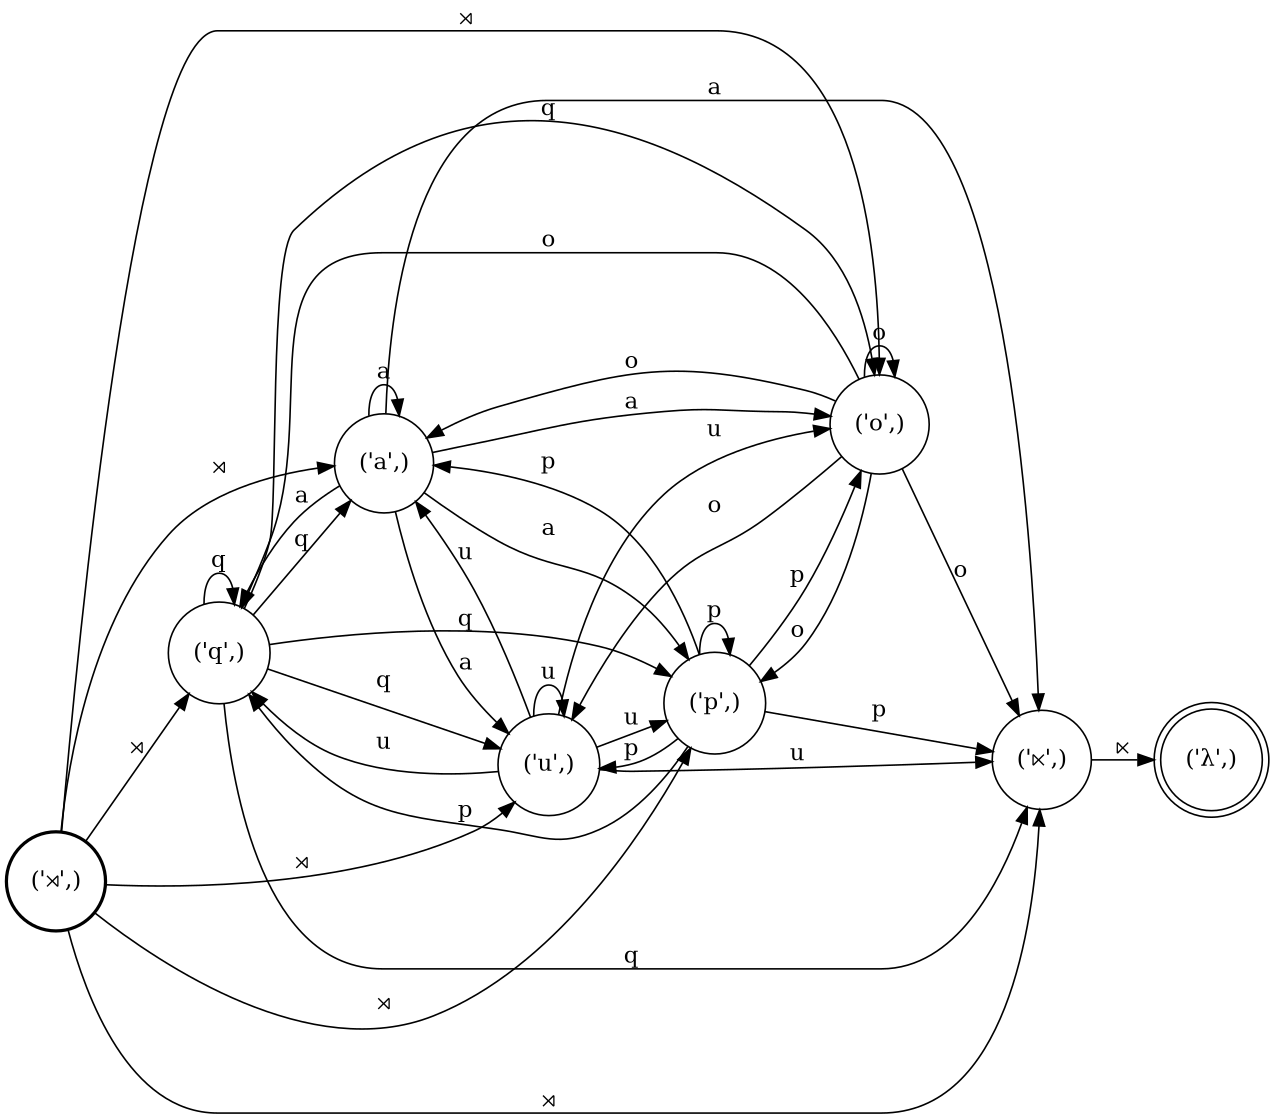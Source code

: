 digraph FST {
rankdir = LR;
size = "8.5,11";
center = 1;
orientation = Portrait;
ranksep = "0.4";
nodesep = "0.25";
7 [label = "('⋊',)", shape = circle, style = bold, fontsize = 14]
	7 -> 2 [label = "⋊", fontsize = 14];
	7 -> 4 [label = "⋊", fontsize = 14];
	7 -> 1 [label = "⋊", fontsize = 14];
	7 -> 5 [label = "⋊", fontsize = 14];
	7 -> 3 [label = "⋊", fontsize = 14];
	7 -> 6 [label = "⋊", fontsize = 14];
0 [label = "('λ',)", shape = doublecircle, style = solid, fontsize = 14]
1 [label = "('⋉',)", shape = circle, style = solid, fontsize = 14]
	1 -> 0 [label = "⋉", fontsize = 14];
2 [label = "('q',)", shape = circle, style = solid, fontsize = 14]
	2 -> 1 [label = "q", fontsize = 14];
	2 -> 5 [label = "q", fontsize = 14];
	2 -> 2 [label = "q", fontsize = 14];
	2 -> 4 [label = "q", fontsize = 14];
	2 -> 3 [label = "q", fontsize = 14];
	2 -> 6 [label = "q", fontsize = 14];
3 [label = "('p',)", shape = circle, style = solid, fontsize = 14]
	3 -> 1 [label = "p", fontsize = 14];
	3 -> 5 [label = "p", fontsize = 14];
	3 -> 2 [label = "p", fontsize = 14];
	3 -> 4 [label = "p", fontsize = 14];
	3 -> 3 [label = "p", fontsize = 14];
	3 -> 6 [label = "p", fontsize = 14];
4 [label = "('a',)", shape = circle, style = solid, fontsize = 14]
	4 -> 1 [label = "a", fontsize = 14];
	4 -> 5 [label = "a", fontsize = 14];
	4 -> 2 [label = "a", fontsize = 14];
	4 -> 4 [label = "a", fontsize = 14];
	4 -> 3 [label = "a", fontsize = 14];
	4 -> 6 [label = "a", fontsize = 14];
5 [label = "('o',)", shape = circle, style = solid, fontsize = 14]
	5 -> 1 [label = "o", fontsize = 14];
	5 -> 5 [label = "o", fontsize = 14];
	5 -> 2 [label = "o", fontsize = 14];
	5 -> 4 [label = "o", fontsize = 14];
	5 -> 3 [label = "o", fontsize = 14];
	5 -> 6 [label = "o", fontsize = 14];
6 [label = "('u',)", shape = circle, style = solid, fontsize = 14]
	6 -> 1 [label = "u", fontsize = 14];
	6 -> 5 [label = "u", fontsize = 14];
	6 -> 2 [label = "u", fontsize = 14];
	6 -> 4 [label = "u", fontsize = 14];
	6 -> 3 [label = "u", fontsize = 14];
	6 -> 6 [label = "u", fontsize = 14];
}
